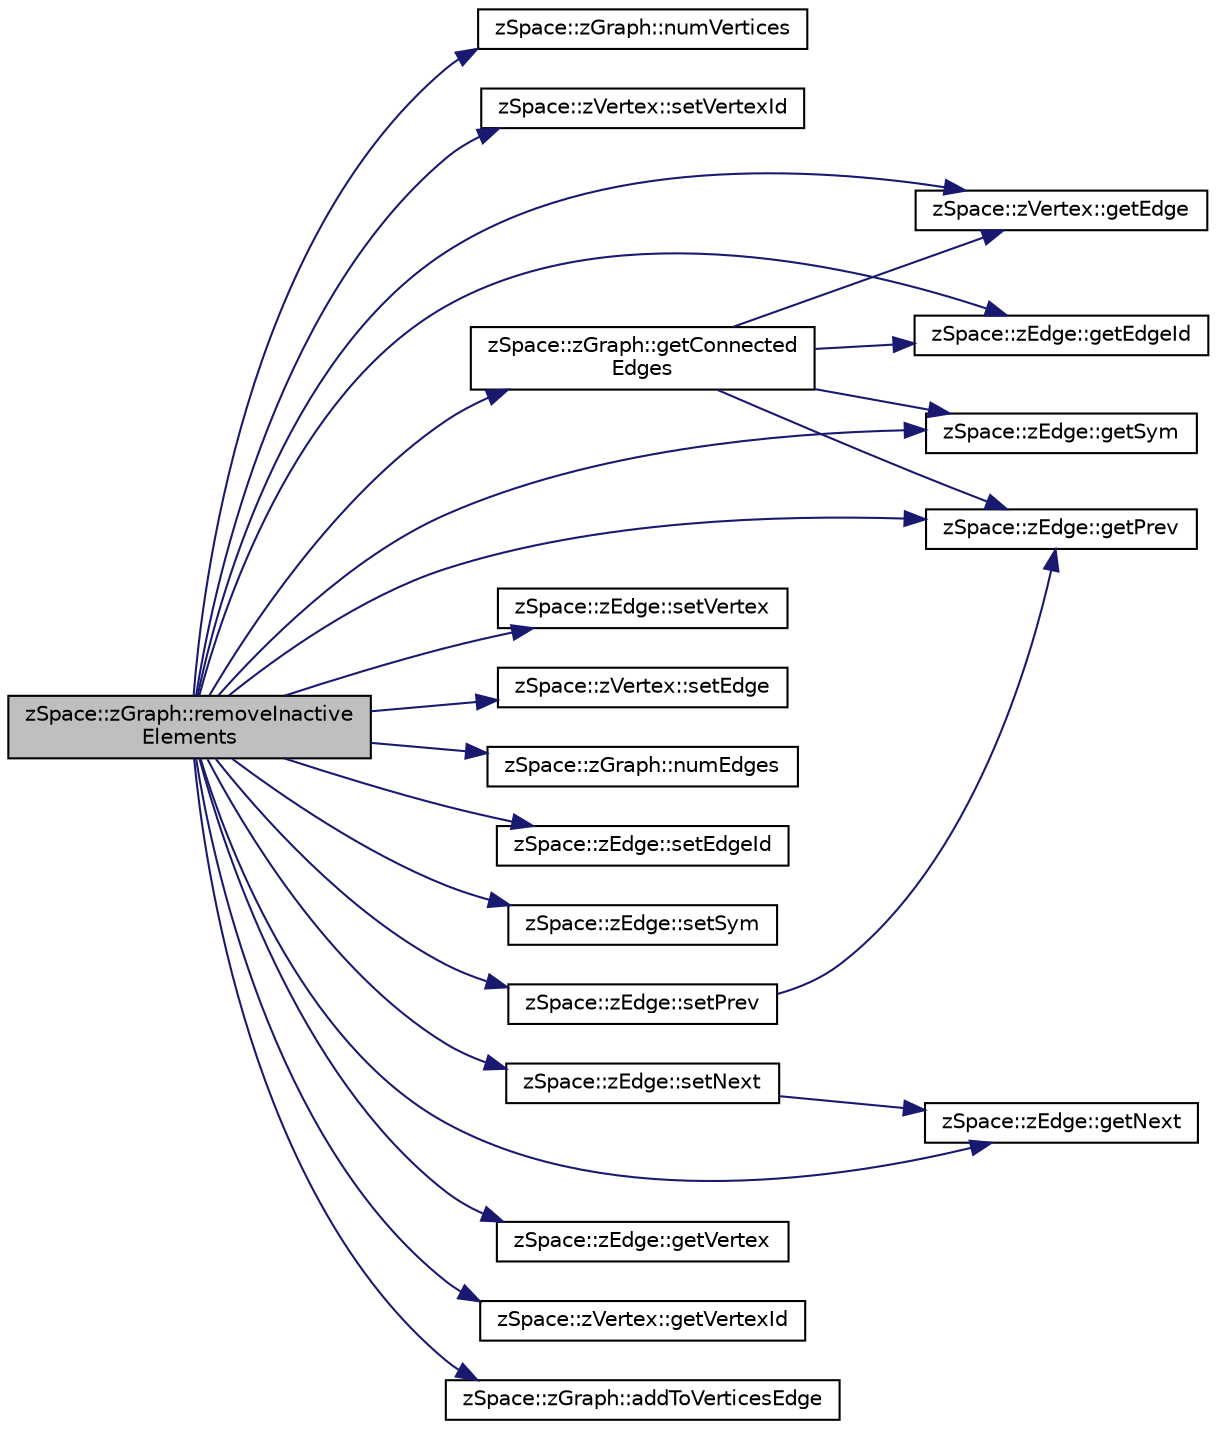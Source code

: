 digraph "zSpace::zGraph::removeInactiveElements"
{
 // LATEX_PDF_SIZE
  edge [fontname="Helvetica",fontsize="10",labelfontname="Helvetica",labelfontsize="10"];
  node [fontname="Helvetica",fontsize="10",shape=record];
  rankdir="LR";
  Node370 [label="zSpace::zGraph::removeInactive\lElements",height=0.2,width=0.4,color="black", fillcolor="grey75", style="filled", fontcolor="black",tooltip="This method removes inactive elements from the array connected with the input type."];
  Node370 -> Node371 [color="midnightblue",fontsize="10",style="solid",fontname="Helvetica"];
  Node371 [label="zSpace::zGraph::numVertices",height=0.2,width=0.4,color="black", fillcolor="white", style="filled",URL="$classz_space_1_1z_graph.html#a32a9a23b93c41033485543e0768e7f6a",tooltip="This method returns the number of vertices in the graph or mesh."];
  Node370 -> Node372 [color="midnightblue",fontsize="10",style="solid",fontname="Helvetica"];
  Node372 [label="zSpace::zVertex::setVertexId",height=0.2,width=0.4,color="black", fillcolor="white", style="filled",URL="$classz_space_1_1z_vertex.html#acdc6ae4132453c803268949dcc104df1",tooltip="This method sets the vertexId of current zVertex to the the input value."];
  Node370 -> Node373 [color="midnightblue",fontsize="10",style="solid",fontname="Helvetica"];
  Node373 [label="zSpace::zGraph::getConnected\lEdges",height=0.2,width=0.4,color="black", fillcolor="white", style="filled",URL="$classz_space_1_1z_graph.html#ab623e9a3bfc70e1f140b911cb0645bd2",tooltip="This method gets the edges connected to input zVertex or zEdge."];
  Node373 -> Node374 [color="midnightblue",fontsize="10",style="solid",fontname="Helvetica"];
  Node374 [label="zSpace::zVertex::getEdge",height=0.2,width=0.4,color="black", fillcolor="white", style="filled",URL="$classz_space_1_1z_vertex.html#a7d187864963f642666b8c3bcfecee6e9",tooltip="This method returns the associated edge of current zVertex."];
  Node373 -> Node375 [color="midnightblue",fontsize="10",style="solid",fontname="Helvetica"];
  Node375 [label="zSpace::zEdge::getEdgeId",height=0.2,width=0.4,color="black", fillcolor="white", style="filled",URL="$classz_space_1_1z_edge.html#acd6947ccba055fa6c31d6d386fe68e12",tooltip="This method returns the edgeId of current zEdge."];
  Node373 -> Node376 [color="midnightblue",fontsize="10",style="solid",fontname="Helvetica"];
  Node376 [label="zSpace::zEdge::getPrev",height=0.2,width=0.4,color="black", fillcolor="white", style="filled",URL="$classz_space_1_1z_edge.html#a01d9d153f7c5ec381474e815384f7d30",tooltip="This method returns the previous edge of current zEdge."];
  Node373 -> Node377 [color="midnightblue",fontsize="10",style="solid",fontname="Helvetica"];
  Node377 [label="zSpace::zEdge::getSym",height=0.2,width=0.4,color="black", fillcolor="white", style="filled",URL="$classz_space_1_1z_edge.html#a461679ac74cc371ad32e94092848f536",tooltip="This method returns the symmetry edge of current zEdge."];
  Node370 -> Node377 [color="midnightblue",fontsize="10",style="solid",fontname="Helvetica"];
  Node370 -> Node378 [color="midnightblue",fontsize="10",style="solid",fontname="Helvetica"];
  Node378 [label="zSpace::zEdge::setVertex",height=0.2,width=0.4,color="black", fillcolor="white", style="filled",URL="$classz_space_1_1z_edge.html#a93530eb3a1da2c02225f30e011db6b7f",tooltip="This method sets the vertex pointed to by the current zEdge to the the input zVertex."];
  Node370 -> Node379 [color="midnightblue",fontsize="10",style="solid",fontname="Helvetica"];
  Node379 [label="zSpace::zVertex::setEdge",height=0.2,width=0.4,color="black", fillcolor="white", style="filled",URL="$classz_space_1_1z_vertex.html#a5fdd172f3ae9dcb71b720574f05ca037",tooltip="This method sets the associated edge of current zVertex to the the input edge."];
  Node370 -> Node374 [color="midnightblue",fontsize="10",style="solid",fontname="Helvetica"];
  Node370 -> Node375 [color="midnightblue",fontsize="10",style="solid",fontname="Helvetica"];
  Node370 -> Node380 [color="midnightblue",fontsize="10",style="solid",fontname="Helvetica"];
  Node380 [label="zSpace::zGraph::numEdges",height=0.2,width=0.4,color="black", fillcolor="white", style="filled",URL="$classz_space_1_1z_graph.html#a0c062c1592a7264cbf11f652edb25f92",tooltip="This method returns the number of half edges in the graph or mesh."];
  Node370 -> Node381 [color="midnightblue",fontsize="10",style="solid",fontname="Helvetica"];
  Node381 [label="zSpace::zEdge::setEdgeId",height=0.2,width=0.4,color="black", fillcolor="white", style="filled",URL="$classz_space_1_1z_edge.html#a3569f2c4f69d82e27db48867a064d40f",tooltip="This method sets the edgeId of current zEdge to the the input value."];
  Node370 -> Node382 [color="midnightblue",fontsize="10",style="solid",fontname="Helvetica"];
  Node382 [label="zSpace::zEdge::setSym",height=0.2,width=0.4,color="black", fillcolor="white", style="filled",URL="$classz_space_1_1z_edge.html#a7d1c8dcd2272dff68a7f38a3326e8a7d",tooltip="This method sets the symmetry edge of current zEdge to the the input edge."];
  Node370 -> Node383 [color="midnightblue",fontsize="10",style="solid",fontname="Helvetica"];
  Node383 [label="zSpace::zEdge::setNext",height=0.2,width=0.4,color="black", fillcolor="white", style="filled",URL="$classz_space_1_1z_edge.html#a5998712a83b56abd65880f3125f0d3c9",tooltip="This method sets the next edge of current zEdge to the the input edge."];
  Node383 -> Node384 [color="midnightblue",fontsize="10",style="solid",fontname="Helvetica"];
  Node384 [label="zSpace::zEdge::getNext",height=0.2,width=0.4,color="black", fillcolor="white", style="filled",URL="$classz_space_1_1z_edge.html#a3bce594c06fc4450ce8af3c0b98e2ae3",tooltip="This method returns the next edge of current zEdge."];
  Node370 -> Node384 [color="midnightblue",fontsize="10",style="solid",fontname="Helvetica"];
  Node370 -> Node385 [color="midnightblue",fontsize="10",style="solid",fontname="Helvetica"];
  Node385 [label="zSpace::zEdge::setPrev",height=0.2,width=0.4,color="black", fillcolor="white", style="filled",URL="$classz_space_1_1z_edge.html#af97abc7295676b01bc278123c86ba0b9",tooltip="This method sets the previous edge of current zEdge to the the input edge."];
  Node385 -> Node376 [color="midnightblue",fontsize="10",style="solid",fontname="Helvetica"];
  Node370 -> Node376 [color="midnightblue",fontsize="10",style="solid",fontname="Helvetica"];
  Node370 -> Node386 [color="midnightblue",fontsize="10",style="solid",fontname="Helvetica"];
  Node386 [label="zSpace::zEdge::getVertex",height=0.2,width=0.4,color="black", fillcolor="white", style="filled",URL="$classz_space_1_1z_edge.html#a07c082aa54f78145fdcd5e5e4bb889f1",tooltip="This method returns the vertex pointed to by the current zEdge."];
  Node370 -> Node387 [color="midnightblue",fontsize="10",style="solid",fontname="Helvetica"];
  Node387 [label="zSpace::zVertex::getVertexId",height=0.2,width=0.4,color="black", fillcolor="white", style="filled",URL="$classz_space_1_1z_vertex.html#ae6637ab378719b6c68c8237777fd065e",tooltip="This method returns the vertexId of current zVertex."];
  Node370 -> Node388 [color="midnightblue",fontsize="10",style="solid",fontname="Helvetica"];
  Node388 [label="zSpace::zGraph::addToVerticesEdge",height=0.2,width=0.4,color="black", fillcolor="white", style="filled",URL="$classz_space_1_1z_graph.html#a2fc8a067026f05b77331a484827d7db9",tooltip="This method adds both the half-edges given by input vertex indices to the VerticesEdge Map."];
}
